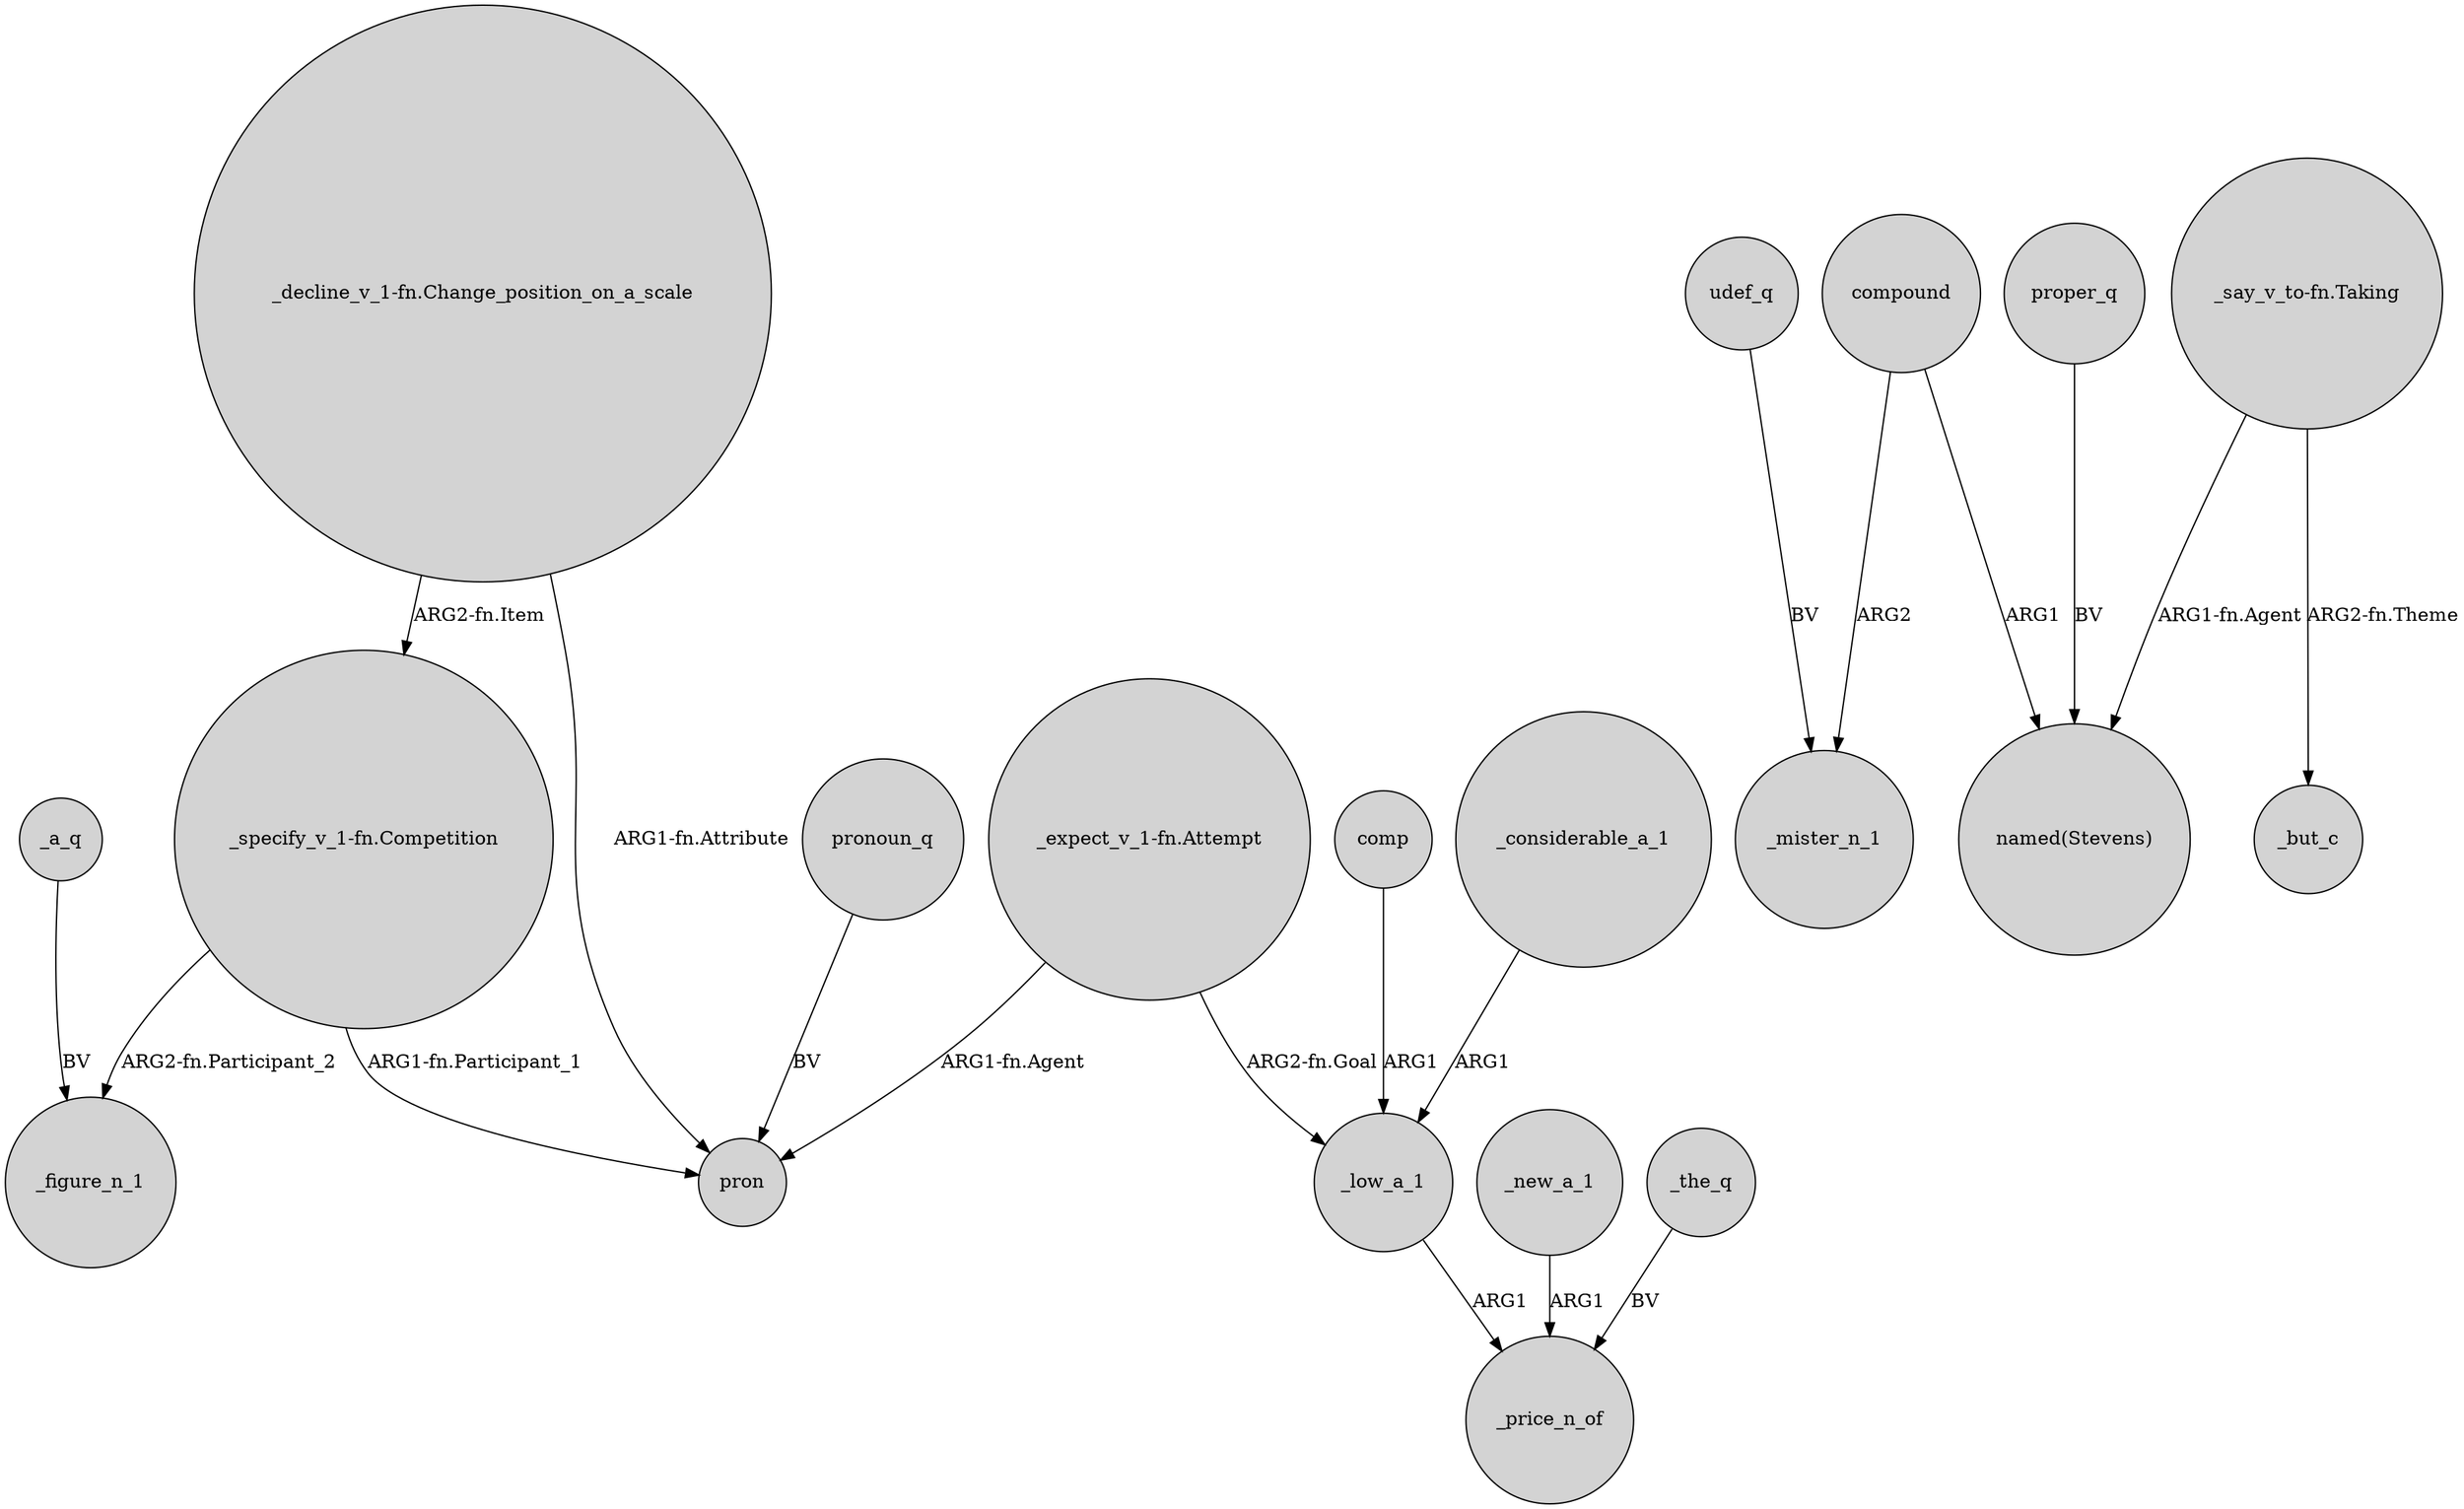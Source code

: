 digraph {
	node [shape=circle style=filled]
	"_expect_v_1-fn.Attempt" -> pron [label="ARG1-fn.Agent"]
	compound -> _mister_n_1 [label=ARG2]
	comp -> _low_a_1 [label=ARG1]
	_new_a_1 -> _price_n_of [label=ARG1]
	"_specify_v_1-fn.Competition" -> _figure_n_1 [label="ARG2-fn.Participant_2"]
	"_say_v_to-fn.Taking" -> "named(Stevens)" [label="ARG1-fn.Agent"]
	"_say_v_to-fn.Taking" -> _but_c [label="ARG2-fn.Theme"]
	"_decline_v_1-fn.Change_position_on_a_scale" -> pron [label="ARG1-fn.Attribute"]
	udef_q -> _mister_n_1 [label=BV]
	_low_a_1 -> _price_n_of [label=ARG1]
	pronoun_q -> pron [label=BV]
	_a_q -> _figure_n_1 [label=BV]
	proper_q -> "named(Stevens)" [label=BV]
	_considerable_a_1 -> _low_a_1 [label=ARG1]
	"_decline_v_1-fn.Change_position_on_a_scale" -> "_specify_v_1-fn.Competition" [label="ARG2-fn.Item"]
	_the_q -> _price_n_of [label=BV]
	"_specify_v_1-fn.Competition" -> pron [label="ARG1-fn.Participant_1"]
	compound -> "named(Stevens)" [label=ARG1]
	"_expect_v_1-fn.Attempt" -> _low_a_1 [label="ARG2-fn.Goal"]
}
